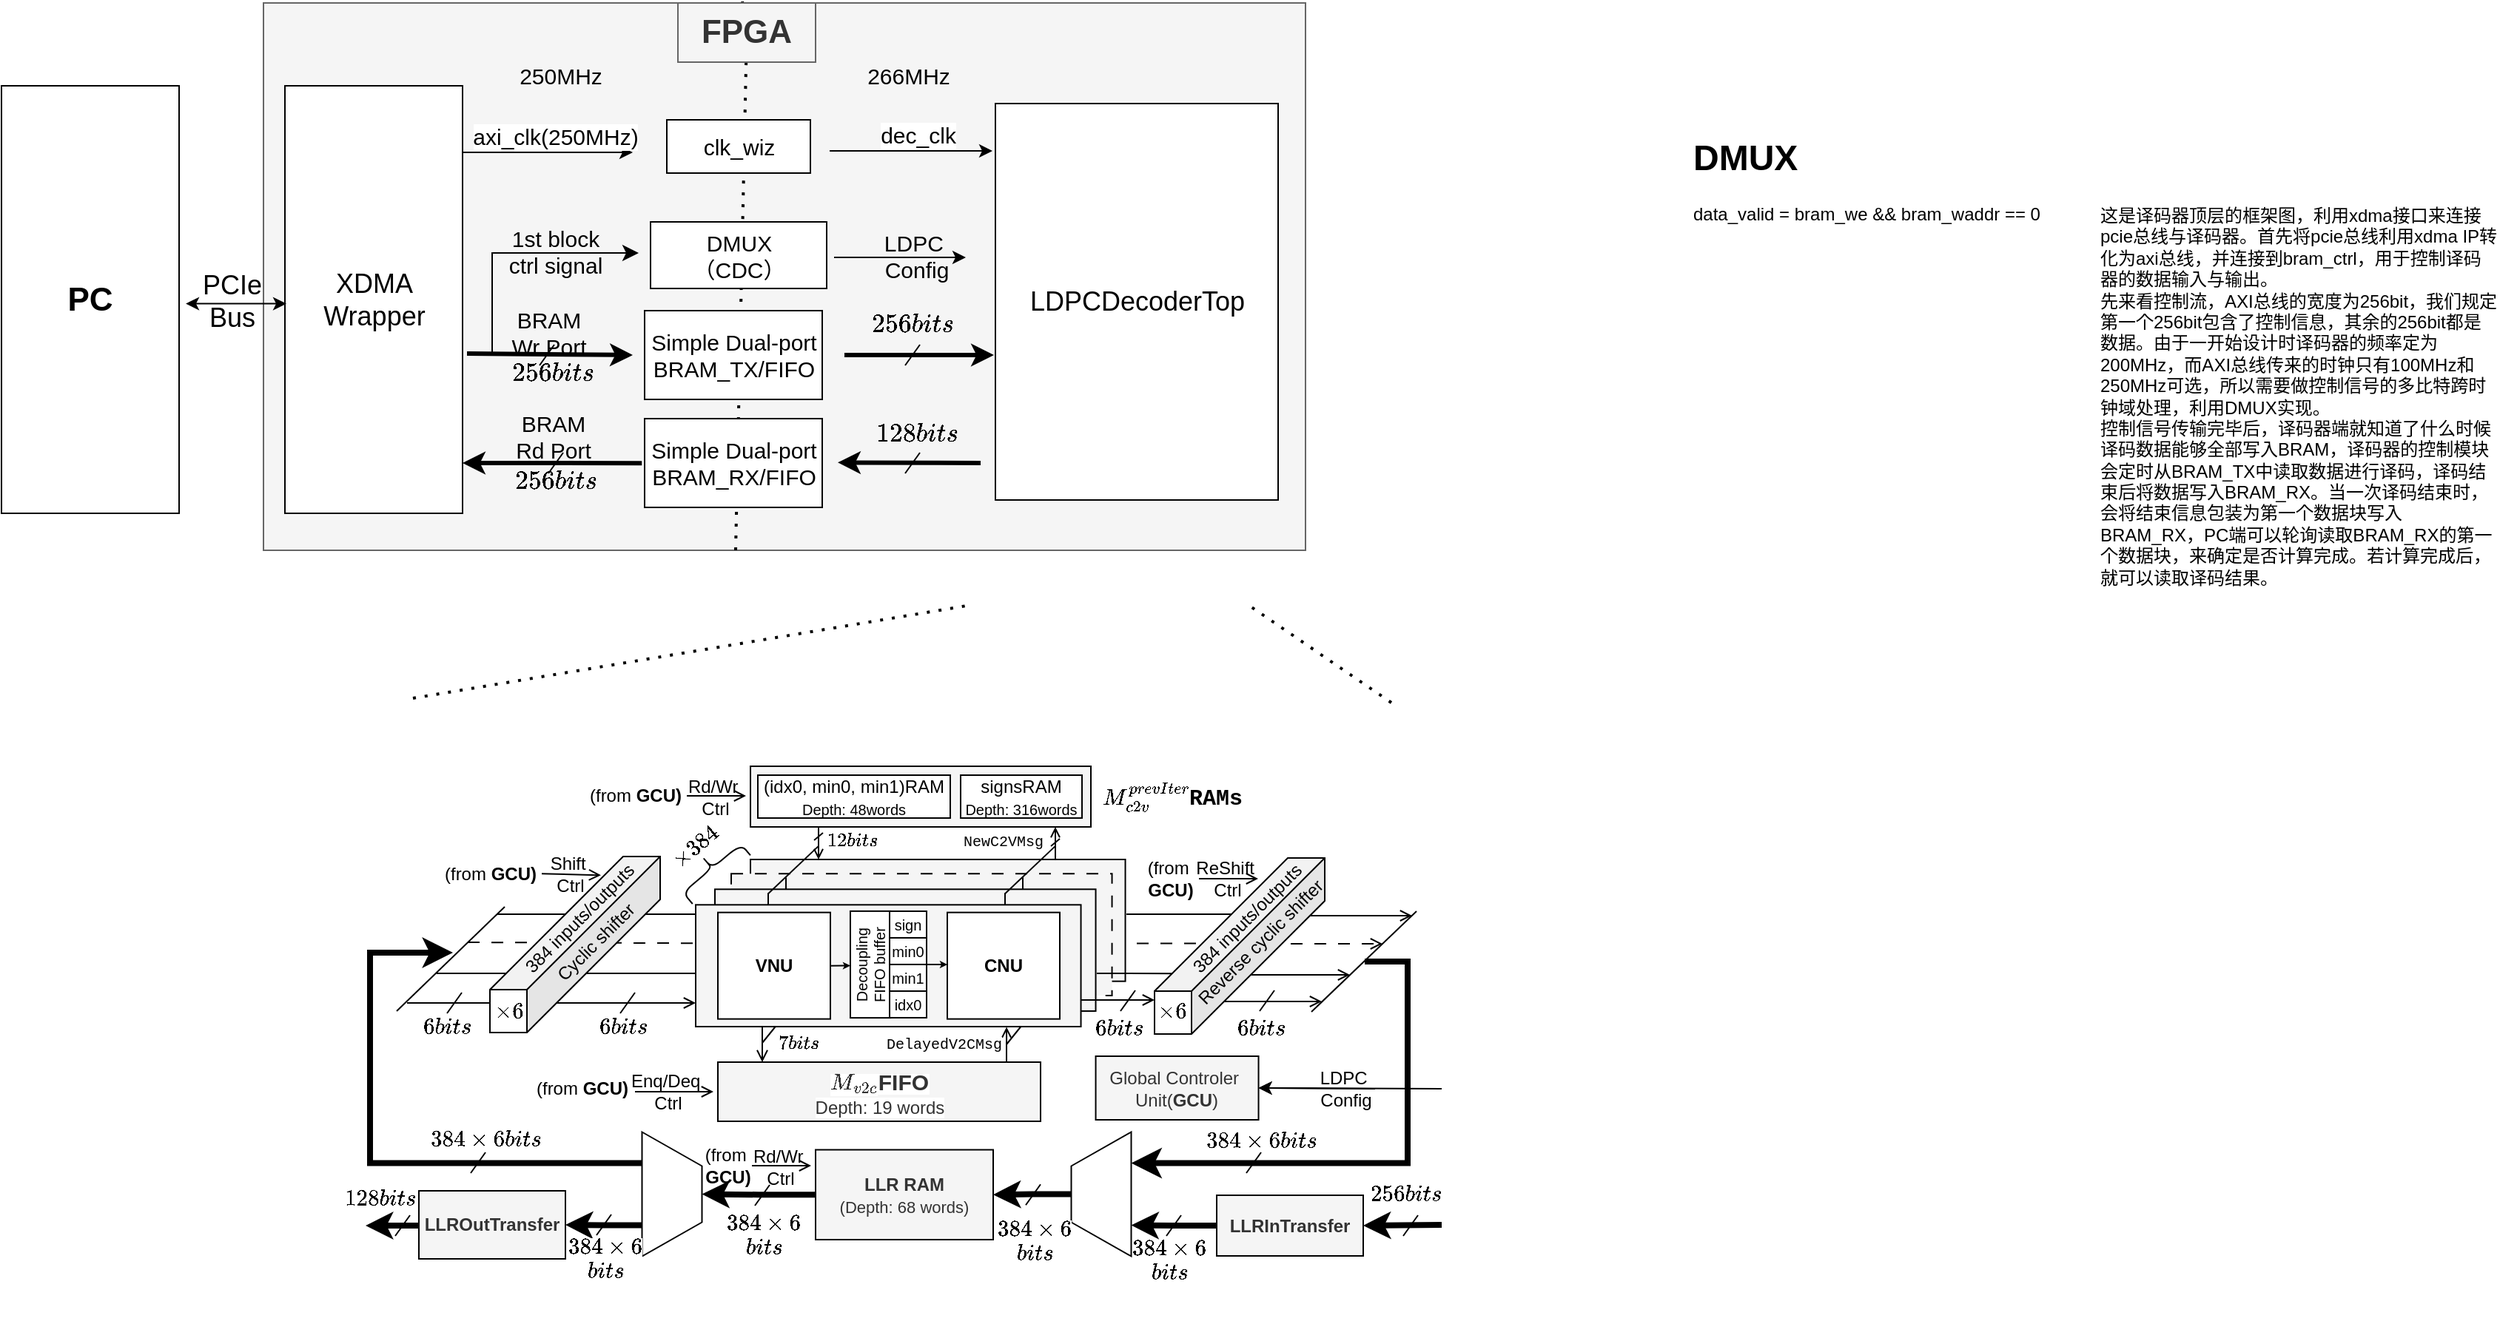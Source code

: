 <mxfile version="26.2.8">
  <diagram name="第 1 页" id="CqrKkKC8brbc6VteP-Dn">
    <mxGraphModel dx="1183" dy="1001" grid="0" gridSize="10" guides="1" tooltips="1" connect="1" arrows="1" fold="1" page="0" pageScale="1" pageWidth="827" pageHeight="1169" math="1" shadow="0">
      <root>
        <mxCell id="0" />
        <mxCell id="1" parent="0" />
        <mxCell id="8zQ9RlupG1ut3UEaNSkb-408" value="" style="rounded=0;whiteSpace=wrap;html=1;fillColor=#f5f5f5;fontColor=#333333;strokeColor=#666666;" vertex="1" parent="1">
          <mxGeometry x="253" y="-226" width="704" height="370" as="geometry" />
        </mxCell>
        <mxCell id="8zQ9RlupG1ut3UEaNSkb-124" value="" style="endArrow=classic;html=1;rounded=0;strokeWidth=3;fontSize=15;" edge="1" parent="1">
          <mxGeometry width="50" height="50" relative="1" as="geometry">
            <mxPoint x="390.5" y="11" as="sourcePoint" />
            <mxPoint x="502.5" y="12" as="targetPoint" />
          </mxGeometry>
        </mxCell>
        <mxCell id="8zQ9RlupG1ut3UEaNSkb-125" value="" style="endArrow=none;html=1;rounded=0;fontSize=15;" edge="1" parent="1">
          <mxGeometry width="50" height="50" relative="1" as="geometry">
            <mxPoint x="439.5" y="19" as="sourcePoint" />
            <mxPoint x="449.5" y="5" as="targetPoint" />
          </mxGeometry>
        </mxCell>
        <mxCell id="8zQ9RlupG1ut3UEaNSkb-127" value="BRAM Wr&amp;nbsp;&lt;span style=&quot;background-color: transparent; color: light-dark(rgb(0, 0, 0), rgb(255, 255, 255));&quot;&gt;Port&lt;/span&gt;" style="text;html=1;align=center;verticalAlign=middle;whiteSpace=wrap;rounded=0;fontSize=15;" vertex="1" parent="1">
          <mxGeometry x="415.5" y="-18" width="60" height="30" as="geometry" />
        </mxCell>
        <mxCell id="8zQ9RlupG1ut3UEaNSkb-128" value="" style="endArrow=classic;html=1;rounded=0;fontSize=15;" edge="1" parent="1">
          <mxGeometry width="50" height="50" relative="1" as="geometry">
            <mxPoint x="387.5" y="-125" as="sourcePoint" />
            <mxPoint x="502.5" y="-125" as="targetPoint" />
          </mxGeometry>
        </mxCell>
        <mxCell id="8zQ9RlupG1ut3UEaNSkb-129" value="axi_clk(250MHz&lt;span style=&quot;background-color: light-dark(#ffffff, var(--ge-dark-color, #121212)); color: light-dark(rgb(0, 0, 0), rgb(255, 255, 255));&quot;&gt;)&lt;/span&gt;" style="edgeLabel;html=1;align=center;verticalAlign=middle;resizable=0;points=[];fontSize=15;" vertex="1" connectable="0" parent="8zQ9RlupG1ut3UEaNSkb-128">
          <mxGeometry x="0.094" relative="1" as="geometry">
            <mxPoint x="-1" y="-11" as="offset" />
          </mxGeometry>
        </mxCell>
        <mxCell id="8zQ9RlupG1ut3UEaNSkb-131" value="" style="endArrow=classic;html=1;rounded=0;fontSize=15;" edge="1" parent="1">
          <mxGeometry width="50" height="50" relative="1" as="geometry">
            <mxPoint x="635.5" y="-126" as="sourcePoint" />
            <mxPoint x="745.5" y="-126" as="targetPoint" />
          </mxGeometry>
        </mxCell>
        <mxCell id="8zQ9RlupG1ut3UEaNSkb-132" value="dec_clk" style="edgeLabel;html=1;align=center;verticalAlign=middle;resizable=0;points=[];fontSize=15;" vertex="1" connectable="0" parent="8zQ9RlupG1ut3UEaNSkb-131">
          <mxGeometry x="0.094" relative="1" as="geometry">
            <mxPoint x="-1" y="-11" as="offset" />
          </mxGeometry>
        </mxCell>
        <mxCell id="8zQ9RlupG1ut3UEaNSkb-133" value="LDPCDecoderTop" style="rounded=0;whiteSpace=wrap;html=1;fontSize=18;" vertex="1" parent="1">
          <mxGeometry x="747.5" y="-158" width="191" height="268" as="geometry" />
        </mxCell>
        <mxCell id="8zQ9RlupG1ut3UEaNSkb-134" value="" style="endArrow=classic;html=1;rounded=0;strokeWidth=3;fontSize=15;" edge="1" parent="1">
          <mxGeometry width="50" height="50" relative="1" as="geometry">
            <mxPoint x="645.5" y="12" as="sourcePoint" />
            <mxPoint x="746.5" y="12" as="targetPoint" />
          </mxGeometry>
        </mxCell>
        <mxCell id="8zQ9RlupG1ut3UEaNSkb-135" value="" style="endArrow=none;html=1;rounded=0;fontSize=15;" edge="1" parent="1">
          <mxGeometry width="50" height="50" relative="1" as="geometry">
            <mxPoint x="686.5" y="19" as="sourcePoint" />
            <mxPoint x="696.5" y="5" as="targetPoint" />
          </mxGeometry>
        </mxCell>
        <mxCell id="8zQ9RlupG1ut3UEaNSkb-136" value="&lt;span style=&quot;font-family: SFMono-Regular, Menlo, Monaco, Consolas, &amp;quot;Liberation Mono&amp;quot;, &amp;quot;Courier New&amp;quot;, monospace; text-align: left; background-color: rgb(255, 255, 255);&quot;&gt;$$256bits$$&lt;/span&gt;" style="text;html=1;align=center;verticalAlign=middle;whiteSpace=wrap;rounded=0;fontColor=default;fontSize=15;" vertex="1" parent="1">
          <mxGeometry x="661.5" y="-22" width="60" height="30" as="geometry" />
        </mxCell>
        <mxCell id="8zQ9RlupG1ut3UEaNSkb-137" value="" style="edgeStyle=segmentEdgeStyle;endArrow=classic;html=1;curved=0;rounded=0;endSize=8;startSize=8;strokeWidth=1;fontSize=15;" edge="1" parent="1">
          <mxGeometry width="50" height="50" relative="1" as="geometry">
            <mxPoint x="407.5" y="12" as="sourcePoint" />
            <mxPoint x="506.5" y="-57" as="targetPoint" />
            <Array as="points">
              <mxPoint x="407.5" y="11" />
              <mxPoint x="407.5" y="-43" />
            </Array>
          </mxGeometry>
        </mxCell>
        <mxCell id="8zQ9RlupG1ut3UEaNSkb-139" value="" style="endArrow=classic;html=1;rounded=0;strokeWidth=1;fontSize=15;" edge="1" parent="1">
          <mxGeometry width="50" height="50" relative="1" as="geometry">
            <mxPoint x="638.5" y="-54" as="sourcePoint" />
            <mxPoint x="727.5" y="-54" as="targetPoint" />
          </mxGeometry>
        </mxCell>
        <mxCell id="8zQ9RlupG1ut3UEaNSkb-140" value="LDPC&amp;nbsp;&lt;div&gt;Config&lt;/div&gt;" style="text;html=1;align=center;verticalAlign=middle;resizable=0;points=[];autosize=1;strokeColor=none;fillColor=none;rotation=0;fontSize=15;" vertex="1" parent="1">
          <mxGeometry x="662.5" y="-79" width="62" height="48" as="geometry" />
        </mxCell>
        <mxCell id="8zQ9RlupG1ut3UEaNSkb-142" value="" style="endArrow=classic;html=1;rounded=0;strokeWidth=3;fontSize=15;" edge="1" parent="1">
          <mxGeometry width="50" height="50" relative="1" as="geometry">
            <mxPoint x="737.5" y="85" as="sourcePoint" />
            <mxPoint x="641" y="84.66" as="targetPoint" />
          </mxGeometry>
        </mxCell>
        <mxCell id="8zQ9RlupG1ut3UEaNSkb-143" value="" style="endArrow=none;html=1;rounded=0;fontSize=15;" edge="1" parent="1">
          <mxGeometry width="50" height="50" relative="1" as="geometry">
            <mxPoint x="686.5" y="92" as="sourcePoint" />
            <mxPoint x="696.5" y="78" as="targetPoint" />
          </mxGeometry>
        </mxCell>
        <mxCell id="8zQ9RlupG1ut3UEaNSkb-144" value="&lt;span style=&quot;font-family: SFMono-Regular, Menlo, Monaco, Consolas, &amp;quot;Liberation Mono&amp;quot;, &amp;quot;Courier New&amp;quot;, monospace; text-align: left; background-color: rgb(255, 255, 255);&quot;&gt;$$128bits$$&lt;/span&gt;" style="text;html=1;align=center;verticalAlign=middle;whiteSpace=wrap;rounded=0;fontColor=default;fontSize=15;" vertex="1" parent="1">
          <mxGeometry x="664.5" y="52" width="60" height="30" as="geometry" />
        </mxCell>
        <mxCell id="8zQ9RlupG1ut3UEaNSkb-145" value="" style="endArrow=classic;html=1;rounded=0;strokeWidth=3;fontSize=15;" edge="1" parent="1">
          <mxGeometry width="50" height="50" relative="1" as="geometry">
            <mxPoint x="508.62" y="85.1" as="sourcePoint" />
            <mxPoint x="387.5" y="85" as="targetPoint" />
          </mxGeometry>
        </mxCell>
        <mxCell id="8zQ9RlupG1ut3UEaNSkb-146" value="BRAM Rd&amp;nbsp;&lt;span style=&quot;background-color: transparent; color: light-dark(rgb(0, 0, 0), rgb(255, 255, 255));&quot;&gt;Port&lt;/span&gt;" style="text;html=1;align=center;verticalAlign=middle;whiteSpace=wrap;rounded=0;fontSize=15;" vertex="1" parent="1">
          <mxGeometry x="419" y="52" width="60" height="30" as="geometry" />
        </mxCell>
        <mxCell id="8zQ9RlupG1ut3UEaNSkb-147" value="" style="endArrow=none;html=1;rounded=0;fontSize=15;" edge="1" parent="1">
          <mxGeometry width="50" height="50" relative="1" as="geometry">
            <mxPoint x="445.5" y="92" as="sourcePoint" />
            <mxPoint x="455.5" y="78" as="targetPoint" />
          </mxGeometry>
        </mxCell>
        <mxCell id="8zQ9RlupG1ut3UEaNSkb-148" value="&lt;span style=&quot;font-family: SFMono-Regular, Menlo, Monaco, Consolas, &amp;quot;Liberation Mono&amp;quot;, &amp;quot;Courier New&amp;quot;, monospace; text-align: left; background-color: rgb(255, 255, 255);&quot;&gt;$$256bits$$&lt;/span&gt;" style="text;html=1;align=center;verticalAlign=middle;whiteSpace=wrap;rounded=0;fontColor=default;fontSize=15;" vertex="1" parent="1">
          <mxGeometry x="419" y="11" width="60" height="30" as="geometry" />
        </mxCell>
        <mxCell id="8zQ9RlupG1ut3UEaNSkb-149" value="&lt;span style=&quot;font-family: SFMono-Regular, Menlo, Monaco, Consolas, &amp;quot;Liberation Mono&amp;quot;, &amp;quot;Courier New&amp;quot;, monospace; text-align: left; background-color: rgb(255, 255, 255);&quot;&gt;$$256bits$$&lt;/span&gt;" style="text;html=1;align=center;verticalAlign=middle;whiteSpace=wrap;rounded=0;fontColor=default;fontSize=15;" vertex="1" parent="1">
          <mxGeometry x="420.5" y="84" width="60" height="30" as="geometry" />
        </mxCell>
        <mxCell id="8zQ9RlupG1ut3UEaNSkb-150" value="&lt;h1 style=&quot;margin-top: 0px;&quot;&gt;DMUX&lt;/h1&gt;&lt;p&gt;data_valid = bram_we &amp;amp;&amp;amp; bram_waddr == 0&lt;/p&gt;" style="text;html=1;whiteSpace=wrap;overflow=hidden;rounded=0;" vertex="1" parent="1">
          <mxGeometry x="1217" y="-142" width="266" height="120" as="geometry" />
        </mxCell>
        <mxCell id="8zQ9RlupG1ut3UEaNSkb-151" value="1st block&lt;div&gt;ctrl signal&lt;/div&gt;" style="text;html=1;align=center;verticalAlign=middle;whiteSpace=wrap;rounded=0;fontSize=15;" vertex="1" parent="1">
          <mxGeometry x="411" y="-73" width="79" height="30" as="geometry" />
        </mxCell>
        <mxCell id="8zQ9RlupG1ut3UEaNSkb-152" value="" style="endArrow=none;dashed=1;html=1;dashPattern=1 3;strokeWidth=2;rounded=0;fontSize=15;" edge="1" parent="1" source="8zQ9RlupG1ut3UEaNSkb-410">
          <mxGeometry width="50" height="50" relative="1" as="geometry">
            <mxPoint x="572" y="144" as="sourcePoint" />
            <mxPoint x="576.5" y="-227" as="targetPoint" />
          </mxGeometry>
        </mxCell>
        <mxCell id="8zQ9RlupG1ut3UEaNSkb-153" value="266MHz" style="text;html=1;align=center;verticalAlign=middle;whiteSpace=wrap;rounded=0;fontSize=15;" vertex="1" parent="1">
          <mxGeometry x="646.75" y="-192" width="83.5" height="30" as="geometry" />
        </mxCell>
        <mxCell id="8zQ9RlupG1ut3UEaNSkb-154" value="250MHz" style="text;html=1;align=center;verticalAlign=middle;whiteSpace=wrap;rounded=0;fontSize=15;" vertex="1" parent="1">
          <mxGeometry x="424" y="-192" width="60" height="30" as="geometry" />
        </mxCell>
        <mxCell id="8zQ9RlupG1ut3UEaNSkb-155" value="这是译码器顶层的框架图，利用xdma接口来连接pcie总线与译码器。首先将pcie总线利用xdma IP转化为axi总线，并连接到bram_ctrl，用于控制译码器的数据输入与输出。&lt;div&gt;先来看控制流，AXI总线的宽度为256bit，我们规定第一个256bit包含了控制信息，其余的256bit都是数据。由于一开始设计时译码器的频率定为200MHz，而AXI总线传来的时钟只有100MHz和250MHz可选，所以需要做控制信号的多比特跨时钟域处理，利用DMUX实现。&lt;/div&gt;&lt;div&gt;控制信号传输完毕后，译码器端就知道了什么时候译码数据能够全部写入BRAM，译码器的控制模块会定时从BRAM_TX中读取数据进行译码，译码结束后将数据写入BRAM_RX。当一次译码结束时，会将结束信息包装为第一个数据块写入BRAM_RX，PC端可以轮询读取BRAM_RX的第一个数据块，来确定是否计算完成。若计算完成后，就可以读取译码结果。&lt;/div&gt;" style="text;html=1;align=left;verticalAlign=middle;whiteSpace=wrap;rounded=0;" vertex="1" parent="1">
          <mxGeometry x="1492" y="-101" width="271" height="282" as="geometry" />
        </mxCell>
        <mxCell id="8zQ9RlupG1ut3UEaNSkb-156" value="XDMA&lt;div&gt;Wrapper&lt;/div&gt;" style="rounded=0;whiteSpace=wrap;html=1;fontSize=18;" vertex="1" parent="1">
          <mxGeometry x="267.5" y="-170" width="120" height="289" as="geometry" />
        </mxCell>
        <mxCell id="8zQ9RlupG1ut3UEaNSkb-157" value="PCIe&lt;div&gt;Bus&lt;/div&gt;" style="text;html=1;align=center;verticalAlign=middle;whiteSpace=wrap;rounded=0;fontSize=18;" vertex="1" parent="1">
          <mxGeometry x="202" y="-39" width="60" height="30" as="geometry" />
        </mxCell>
        <mxCell id="8zQ9RlupG1ut3UEaNSkb-158" value="" style="endArrow=classic;startArrow=classic;html=1;rounded=0;" edge="1" parent="1">
          <mxGeometry width="50" height="50" relative="1" as="geometry">
            <mxPoint x="200.5" y="-22.69" as="sourcePoint" />
            <mxPoint x="268.5" y="-22.69" as="targetPoint" />
          </mxGeometry>
        </mxCell>
        <mxCell id="8zQ9RlupG1ut3UEaNSkb-159" value="" style="endArrow=none;dashed=1;html=1;dashPattern=1 3;strokeWidth=2;rounded=0;" edge="1" parent="1">
          <mxGeometry width="50" height="50" relative="1" as="geometry">
            <mxPoint x="354" y="244" as="sourcePoint" />
            <mxPoint x="731" y="181" as="targetPoint" />
          </mxGeometry>
        </mxCell>
        <mxCell id="8zQ9RlupG1ut3UEaNSkb-160" value="" style="endArrow=none;dashed=1;html=1;dashPattern=1 3;strokeWidth=2;rounded=0;" edge="1" parent="1">
          <mxGeometry width="50" height="50" relative="1" as="geometry">
            <mxPoint x="1015" y="247" as="sourcePoint" />
            <mxPoint x="917" y="180" as="targetPoint" />
          </mxGeometry>
        </mxCell>
        <mxCell id="8zQ9RlupG1ut3UEaNSkb-284" value="" style="endArrow=none;html=1;rounded=0;endFill=0;dashed=1;dashPattern=8 8;entryX=0.716;entryY=0.471;entryDx=0;entryDy=0;entryPerimeter=0;startFill=0;" edge="1" parent="1">
          <mxGeometry width="50" height="50" relative="1" as="geometry">
            <mxPoint x="827" y="409.77" as="sourcePoint" />
            <mxPoint x="904.66" y="409.819" as="targetPoint" />
          </mxGeometry>
        </mxCell>
        <mxCell id="8zQ9RlupG1ut3UEaNSkb-285" value="" style="endArrow=none;html=1;rounded=0;" edge="1" parent="1">
          <mxGeometry width="50" height="50" relative="1" as="geometry">
            <mxPoint x="370" y="430" as="sourcePoint" />
            <mxPoint x="680" y="430" as="targetPoint" />
          </mxGeometry>
        </mxCell>
        <mxCell id="8zQ9RlupG1ut3UEaNSkb-286" value="" style="endArrow=open;html=1;rounded=0;endFill=0;" edge="1" parent="1">
          <mxGeometry width="50" height="50" relative="1" as="geometry">
            <mxPoint x="948" y="391" as="sourcePoint" />
            <mxPoint x="1029" y="391" as="targetPoint" />
          </mxGeometry>
        </mxCell>
        <mxCell id="8zQ9RlupG1ut3UEaNSkb-287" value="" style="endArrow=open;html=1;rounded=0;endFill=0;" edge="1" parent="1">
          <mxGeometry width="50" height="50" relative="1" as="geometry">
            <mxPoint x="902" y="449" as="sourcePoint" />
            <mxPoint x="968" y="449" as="targetPoint" />
          </mxGeometry>
        </mxCell>
        <mxCell id="8zQ9RlupG1ut3UEaNSkb-288" value="" style="endArrow=open;html=1;rounded=0;endFill=0;entryX=0.899;entryY=0.656;entryDx=0;entryDy=0;entryPerimeter=0;" edge="1" parent="1">
          <mxGeometry width="50" height="50" relative="1" as="geometry">
            <mxPoint x="917" y="431" as="sourcePoint" />
            <mxPoint x="987" y="431" as="targetPoint" />
          </mxGeometry>
        </mxCell>
        <mxCell id="8zQ9RlupG1ut3UEaNSkb-289" value="" style="endArrow=open;html=1;rounded=0;endFill=0;dashed=1;dashPattern=8 8;entryX=0.716;entryY=0.471;entryDx=0;entryDy=0;entryPerimeter=0;" edge="1" parent="1">
          <mxGeometry width="50" height="50" relative="1" as="geometry">
            <mxPoint x="931" y="410" as="sourcePoint" />
            <mxPoint x="1009" y="410" as="targetPoint" />
          </mxGeometry>
        </mxCell>
        <mxCell id="8zQ9RlupG1ut3UEaNSkb-290" value="" style="endArrow=none;html=1;rounded=0;" edge="1" parent="1">
          <mxGeometry width="50" height="50" relative="1" as="geometry">
            <mxPoint x="590" y="477" as="sourcePoint" />
            <mxPoint x="615" y="446" as="targetPoint" />
          </mxGeometry>
        </mxCell>
        <mxCell id="8zQ9RlupG1ut3UEaNSkb-291" value="" style="endArrow=none;html=1;rounded=0;" edge="1" parent="1">
          <mxGeometry width="50" height="50" relative="1" as="geometry">
            <mxPoint x="755" y="478" as="sourcePoint" />
            <mxPoint x="780" y="447" as="targetPoint" />
          </mxGeometry>
        </mxCell>
        <mxCell id="8zQ9RlupG1ut3UEaNSkb-292" value="" style="endArrow=none;html=1;rounded=0;" edge="1" parent="1">
          <mxGeometry width="50" height="50" relative="1" as="geometry">
            <mxPoint x="411" y="390" as="sourcePoint" />
            <mxPoint x="697" y="390" as="targetPoint" />
          </mxGeometry>
        </mxCell>
        <mxCell id="8zQ9RlupG1ut3UEaNSkb-293" value="&lt;span style=&quot;font-family: SFMono-Regular, Menlo, Monaco, Consolas, &amp;quot;Liberation Mono&amp;quot;, &amp;quot;Courier New&amp;quot;, monospace; font-size: 13px; text-align: left; background-color: rgb(255, 255, 255);&quot;&gt;\(6bits\)&lt;/span&gt;" style="text;html=1;align=center;verticalAlign=middle;whiteSpace=wrap;rounded=0;fontColor=default;" vertex="1" parent="1">
          <mxGeometry x="347" y="452" width="60" height="30" as="geometry" />
        </mxCell>
        <mxCell id="8zQ9RlupG1ut3UEaNSkb-294" value="&lt;span style=&quot;font-family: SFMono-Regular, Menlo, Monaco, Consolas, &amp;quot;Liberation Mono&amp;quot;, &amp;quot;Courier New&amp;quot;, monospace; font-size: 13px; text-align: left; background-color: rgb(255, 255, 255);&quot;&gt;\(6bits\)&lt;/span&gt;" style="text;html=1;align=center;verticalAlign=middle;whiteSpace=wrap;rounded=0;fontColor=default;" vertex="1" parent="1">
          <mxGeometry x="896.56" y="453" width="60" height="30" as="geometry" />
        </mxCell>
        <mxCell id="8zQ9RlupG1ut3UEaNSkb-295" value="" style="endArrow=none;html=1;rounded=0;dashed=1;dashPattern=8 8;entryX=0.99;entryY=0.694;entryDx=0;entryDy=0;entryPerimeter=0;" edge="1" parent="1">
          <mxGeometry width="50" height="50" relative="1" as="geometry">
            <mxPoint x="391" y="409" as="sourcePoint" />
            <mxPoint x="676.267" y="410.145" as="targetPoint" />
          </mxGeometry>
        </mxCell>
        <mxCell id="8zQ9RlupG1ut3UEaNSkb-296" value="" style="endArrow=none;html=1;rounded=0;" edge="1" parent="1">
          <mxGeometry width="50" height="50" relative="1" as="geometry">
            <mxPoint x="380" y="430" as="sourcePoint" />
            <mxPoint x="680" y="430" as="targetPoint" />
          </mxGeometry>
        </mxCell>
        <mxCell id="8zQ9RlupG1ut3UEaNSkb-297" value="" style="endArrow=open;html=1;rounded=0;endFill=0;" edge="1" parent="1">
          <mxGeometry width="50" height="50" relative="1" as="geometry">
            <mxPoint x="350" y="450" as="sourcePoint" />
            <mxPoint x="545" y="450" as="targetPoint" />
          </mxGeometry>
        </mxCell>
        <mxCell id="8zQ9RlupG1ut3UEaNSkb-298" style="edgeStyle=orthogonalEdgeStyle;rounded=0;orthogonalLoop=1;jettySize=auto;html=1;exitX=0;exitY=0.5;exitDx=0;exitDy=0;entryX=0.25;entryY=1;entryDx=0;entryDy=0;strokeWidth=4;" edge="1" parent="1" source="8zQ9RlupG1ut3UEaNSkb-300" target="8zQ9RlupG1ut3UEaNSkb-334">
          <mxGeometry relative="1" as="geometry" />
        </mxCell>
        <mxCell id="8zQ9RlupG1ut3UEaNSkb-299" style="edgeStyle=orthogonalEdgeStyle;rounded=0;orthogonalLoop=1;jettySize=auto;html=1;exitX=1;exitY=0.5;exitDx=0;exitDy=0;endArrow=none;startFill=1;startArrow=classic;strokeWidth=4;" edge="1" parent="1" source="8zQ9RlupG1ut3UEaNSkb-300">
          <mxGeometry relative="1" as="geometry">
            <mxPoint x="1049" y="600" as="targetPoint" />
          </mxGeometry>
        </mxCell>
        <mxCell id="8zQ9RlupG1ut3UEaNSkb-300" value="LLRInTransfer" style="rounded=0;whiteSpace=wrap;html=1;fillColor=#f5f5f5;fontColor=#333333;strokeColor=#000000;fontStyle=1" vertex="1" parent="1">
          <mxGeometry x="897" y="580" width="99" height="41" as="geometry" />
        </mxCell>
        <mxCell id="8zQ9RlupG1ut3UEaNSkb-301" value="&lt;span style=&quot;font-family: SFMono-Regular, Menlo, Monaco, Consolas, &amp;quot;Liberation Mono&amp;quot;, &amp;quot;Courier New&amp;quot;, monospace; font-size: 13px; text-align: left; background-color: rgb(255, 255, 255);&quot;&gt;$$384 \times 6bits$$&lt;/span&gt;" style="text;html=1;align=center;verticalAlign=middle;whiteSpace=wrap;rounded=0;fontColor=default;" vertex="1" parent="1">
          <mxGeometry x="373" y="528" width="60" height="30" as="geometry" />
        </mxCell>
        <mxCell id="8zQ9RlupG1ut3UEaNSkb-302" value="" style="shape=cube;whiteSpace=wrap;html=1;boundedLbl=1;backgroundOutline=1;darkOpacity=0.05;darkOpacity2=0.1;size=90;flipH=1;" vertex="1" parent="1">
          <mxGeometry x="406" y="351" width="115" height="119" as="geometry" />
        </mxCell>
        <mxCell id="8zQ9RlupG1ut3UEaNSkb-303" value="" style="endArrow=none;html=1;rounded=0;" edge="1" parent="1">
          <mxGeometry width="50" height="50" relative="1" as="geometry">
            <mxPoint x="377" y="457" as="sourcePoint" />
            <mxPoint x="387" y="443" as="targetPoint" />
          </mxGeometry>
        </mxCell>
        <mxCell id="8zQ9RlupG1ut3UEaNSkb-304" value="" style="endArrow=none;html=1;rounded=0;" edge="1" parent="1">
          <mxGeometry width="50" height="50" relative="1" as="geometry">
            <mxPoint x="494" y="457" as="sourcePoint" />
            <mxPoint x="504" y="443" as="targetPoint" />
          </mxGeometry>
        </mxCell>
        <mxCell id="8zQ9RlupG1ut3UEaNSkb-305" value="384 inputs/outputs" style="text;html=1;align=center;verticalAlign=middle;whiteSpace=wrap;rounded=0;rotation=-45;fontSize=12;" vertex="1" parent="1">
          <mxGeometry x="392" y="375" width="149.12" height="35" as="geometry" />
        </mxCell>
        <mxCell id="8zQ9RlupG1ut3UEaNSkb-306" value="Cyclic shifter" style="text;html=1;align=center;verticalAlign=middle;whiteSpace=wrap;rounded=0;rotation=-45;fontSize=12;" vertex="1" parent="1">
          <mxGeometry x="403" y="391" width="149.12" height="35" as="geometry" />
        </mxCell>
        <mxCell id="8zQ9RlupG1ut3UEaNSkb-307" value="&lt;span style=&quot;font-family: SFMono-Regular, Menlo, Monaco, Consolas, &amp;quot;Liberation Mono&amp;quot;, &amp;quot;Courier New&amp;quot;, monospace; font-size: 13px; text-align: left; background-color: rgb(255, 255, 255);&quot;&gt;\(\times6\)&lt;/span&gt;" style="text;html=1;align=center;verticalAlign=middle;whiteSpace=wrap;rounded=0;fontColor=default;" vertex="1" parent="1">
          <mxGeometry x="389" y="441.99" width="60" height="30" as="geometry" />
        </mxCell>
        <mxCell id="8zQ9RlupG1ut3UEaNSkb-308" value="" style="rounded=0;whiteSpace=wrap;html=1;fillColor=#f5f5f5;fontColor=#333333;strokeColor=#000000;" vertex="1" parent="1">
          <mxGeometry x="560" y="490" width="218" height="40" as="geometry" />
        </mxCell>
        <mxCell id="8zQ9RlupG1ut3UEaNSkb-309" value="&lt;span style=&quot;font-family: SFMono-Regular, Menlo, Monaco, Consolas, &amp;quot;Liberation Mono&amp;quot;, &amp;quot;Courier New&amp;quot;, monospace; font-size: 13px; text-align: left; background-color: rgb(255, 255, 255);&quot;&gt;\(M_{v2c}\)&lt;/span&gt;&lt;span style=&quot;text-align: left; background-color: rgb(255, 255, 255);&quot;&gt;&lt;b style=&quot;&quot;&gt;&lt;font face=&quot;Helvetica&quot; style=&quot;font-size: 15px;&quot;&gt;FIFO&lt;/font&gt;&lt;/b&gt;&lt;/span&gt;&lt;div&gt;&lt;font style=&quot;&quot;&gt;&lt;span style=&quot;text-align: left; background-color: rgb(255, 255, 255);&quot;&gt;&lt;font face=&quot;Helvetica&quot;&gt;Depth: 19 words&lt;/font&gt;&lt;/span&gt;&lt;/font&gt;&lt;/div&gt;" style="text;html=1;align=center;verticalAlign=middle;whiteSpace=wrap;rounded=0;fontColor=#333333;fillColor=none;strokeColor=none;" vertex="1" parent="1">
          <mxGeometry x="561" y="496" width="217" height="30" as="geometry" />
        </mxCell>
        <mxCell id="8zQ9RlupG1ut3UEaNSkb-310" value="" style="rounded=0;whiteSpace=wrap;html=1;fillColor=#f5f5f5;fontColor=#333333;strokeColor=#000000;" vertex="1" parent="1">
          <mxGeometry x="582" y="290" width="230" height="41" as="geometry" />
        </mxCell>
        <mxCell id="8zQ9RlupG1ut3UEaNSkb-311" value="" style="endArrow=open;html=1;rounded=0;endFill=0;startSize=6;endSize=5;" edge="1" parent="1">
          <mxGeometry width="50" height="50" relative="1" as="geometry">
            <mxPoint x="788" y="353" as="sourcePoint" />
            <mxPoint x="788" y="331" as="targetPoint" />
          </mxGeometry>
        </mxCell>
        <mxCell id="8zQ9RlupG1ut3UEaNSkb-312" value="" style="endArrow=none;html=1;rounded=0;startArrow=open;startFill=0;targetPerimeterSpacing=0;endSize=6;startSize=5;" edge="1" parent="1">
          <mxGeometry width="50" height="50" relative="1" as="geometry">
            <mxPoint x="628" y="353" as="sourcePoint" />
            <mxPoint x="628" y="331" as="targetPoint" />
          </mxGeometry>
        </mxCell>
        <mxCell id="8zQ9RlupG1ut3UEaNSkb-313" value="" style="endArrow=none;html=1;rounded=0;strokeWidth=1;" edge="1" parent="1">
          <mxGeometry width="50" height="50" relative="1" as="geometry">
            <mxPoint x="625" y="340" as="sourcePoint" />
            <mxPoint x="631" y="335" as="targetPoint" />
          </mxGeometry>
        </mxCell>
        <mxCell id="8zQ9RlupG1ut3UEaNSkb-314" value="" style="endArrow=none;html=1;rounded=0;strokeWidth=1;" edge="1" parent="1">
          <mxGeometry width="50" height="50" relative="1" as="geometry">
            <mxPoint x="785" y="344" as="sourcePoint" />
            <mxPoint x="791" y="339" as="targetPoint" />
          </mxGeometry>
        </mxCell>
        <mxCell id="8zQ9RlupG1ut3UEaNSkb-315" value="" style="endArrow=none;html=1;rounded=0;startArrow=open;startFill=0;endSize=2;startSize=6;entryX=0.5;entryY=1;entryDx=0;entryDy=0;endFill=0;" edge="1" parent="1">
          <mxGeometry width="50" height="50" relative="1" as="geometry">
            <mxPoint x="590" y="490" as="sourcePoint" />
            <mxPoint x="590" y="466" as="targetPoint" />
          </mxGeometry>
        </mxCell>
        <mxCell id="8zQ9RlupG1ut3UEaNSkb-316" value="" style="endArrow=none;html=1;rounded=0;endFill=0;startFill=0;exitX=1.003;exitY=0.449;exitDx=0;exitDy=0;exitPerimeter=0;" edge="1" parent="1" source="8zQ9RlupG1ut3UEaNSkb-318">
          <mxGeometry width="50" height="50" relative="1" as="geometry">
            <mxPoint x="842" y="390" as="sourcePoint" />
            <mxPoint x="923" y="390" as="targetPoint" />
          </mxGeometry>
        </mxCell>
        <mxCell id="8zQ9RlupG1ut3UEaNSkb-317" value="" style="endArrow=open;html=1;rounded=0;startArrow=none;startFill=0;endSize=5;startSize=3;endFill=0;entryX=0.807;entryY=1.003;entryDx=0;entryDy=0;entryPerimeter=0;" edge="1" parent="1" target="8zQ9RlupG1ut3UEaNSkb-321">
          <mxGeometry width="50" height="50" relative="1" as="geometry">
            <mxPoint x="755" y="490" as="sourcePoint" />
            <mxPoint x="755" y="468" as="targetPoint" />
          </mxGeometry>
        </mxCell>
        <mxCell id="8zQ9RlupG1ut3UEaNSkb-318" value="" style="rounded=0;whiteSpace=wrap;html=1;fillColor=#f5f5f5;fontColor=#333333;strokeColor=#000000;" vertex="1" parent="1">
          <mxGeometry x="582" y="353" width="253.27" height="82.34" as="geometry" />
        </mxCell>
        <mxCell id="8zQ9RlupG1ut3UEaNSkb-319" value="" style="rounded=0;whiteSpace=wrap;html=1;dashed=1;dashPattern=8 8;fillColor=#f5f5f5;fontColor=#333333;strokeColor=#000000;" vertex="1" parent="1">
          <mxGeometry x="569" y="362.64" width="257.27" height="82.34" as="geometry" />
        </mxCell>
        <mxCell id="8zQ9RlupG1ut3UEaNSkb-320" value="" style="rounded=0;whiteSpace=wrap;html=1;fillColor=#f5f5f5;fontColor=#333333;strokeColor=#000000;" vertex="1" parent="1">
          <mxGeometry x="558" y="373.15" width="257.27" height="82.34" as="geometry" />
        </mxCell>
        <mxCell id="8zQ9RlupG1ut3UEaNSkb-321" value="" style="rounded=0;whiteSpace=wrap;html=1;fillColor=#f5f5f5;fontColor=#333333;strokeColor=#000000;" vertex="1" parent="1">
          <mxGeometry x="545" y="383.66" width="260.27" height="82.34" as="geometry" />
        </mxCell>
        <mxCell id="8zQ9RlupG1ut3UEaNSkb-322" value="" style="endArrow=none;html=1;rounded=0;" edge="1" parent="1">
          <mxGeometry width="50" height="50" relative="1" as="geometry">
            <mxPoint x="766" y="373" as="sourcePoint" />
            <mxPoint x="766" y="365" as="targetPoint" />
          </mxGeometry>
        </mxCell>
        <mxCell id="8zQ9RlupG1ut3UEaNSkb-323" value="" style="endArrow=none;html=1;rounded=0;" edge="1" parent="1">
          <mxGeometry width="50" height="50" relative="1" as="geometry">
            <mxPoint x="754" y="383.66" as="sourcePoint" />
            <mxPoint x="754" y="375.66" as="targetPoint" />
          </mxGeometry>
        </mxCell>
        <mxCell id="8zQ9RlupG1ut3UEaNSkb-324" value="" style="shape=cube;whiteSpace=wrap;html=1;boundedLbl=1;backgroundOutline=1;darkOpacity=0.05;darkOpacity2=0.1;size=90;flipH=1;" vertex="1" parent="1">
          <mxGeometry x="855" y="352" width="115" height="119" as="geometry" />
        </mxCell>
        <mxCell id="8zQ9RlupG1ut3UEaNSkb-325" value="" style="endArrow=open;html=1;rounded=0;endFill=0;startFill=0;" edge="1" parent="1">
          <mxGeometry width="50" height="50" relative="1" as="geometry">
            <mxPoint x="805" y="448" as="sourcePoint" />
            <mxPoint x="855" y="448" as="targetPoint" />
          </mxGeometry>
        </mxCell>
        <mxCell id="8zQ9RlupG1ut3UEaNSkb-326" value="" style="endArrow=none;html=1;rounded=0;endFill=0;entryX=0.899;entryY=0.656;entryDx=0;entryDy=0;entryPerimeter=0;startFill=0;" edge="1" parent="1" target="8zQ9RlupG1ut3UEaNSkb-324">
          <mxGeometry width="50" height="50" relative="1" as="geometry">
            <mxPoint x="816" y="430" as="sourcePoint" />
            <mxPoint x="879" y="430" as="targetPoint" />
          </mxGeometry>
        </mxCell>
        <mxCell id="8zQ9RlupG1ut3UEaNSkb-327" value="" style="endArrow=none;html=1;rounded=0;" edge="1" parent="1">
          <mxGeometry width="50" height="50" relative="1" as="geometry">
            <mxPoint x="594" y="376.08" as="sourcePoint" />
            <mxPoint x="628" y="343.93" as="targetPoint" />
          </mxGeometry>
        </mxCell>
        <mxCell id="8zQ9RlupG1ut3UEaNSkb-328" value="" style="endArrow=none;html=1;rounded=0;" edge="1" parent="1">
          <mxGeometry width="50" height="50" relative="1" as="geometry">
            <mxPoint x="754" y="376.08" as="sourcePoint" />
            <mxPoint x="788" y="343.93" as="targetPoint" />
          </mxGeometry>
        </mxCell>
        <mxCell id="8zQ9RlupG1ut3UEaNSkb-329" value="Reverse cyclic shifter" style="text;html=1;align=center;verticalAlign=middle;whiteSpace=wrap;rounded=0;rotation=-45;fontSize=12;" vertex="1" parent="1">
          <mxGeometry x="852" y="391" width="149.12" height="35" as="geometry" />
        </mxCell>
        <mxCell id="8zQ9RlupG1ut3UEaNSkb-330" value="384 inputs/outputs" style="text;html=1;align=center;verticalAlign=middle;whiteSpace=wrap;rounded=0;rotation=-45;fontSize=12;" vertex="1" parent="1">
          <mxGeometry x="843" y="375" width="149.12" height="35" as="geometry" />
        </mxCell>
        <mxCell id="8zQ9RlupG1ut3UEaNSkb-331" value="&lt;span style=&quot;font-family: SFMono-Regular, Menlo, Monaco, Consolas, &amp;quot;Liberation Mono&amp;quot;, &amp;quot;Courier New&amp;quot;, monospace; font-size: 13px; text-align: left; background-color: rgb(255, 255, 255);&quot;&gt;\(\times6\)&lt;/span&gt;" style="text;html=1;align=center;verticalAlign=middle;whiteSpace=wrap;rounded=0;fontColor=default;" vertex="1" parent="1">
          <mxGeometry x="837" y="441.99" width="60" height="30" as="geometry" />
        </mxCell>
        <mxCell id="8zQ9RlupG1ut3UEaNSkb-332" value="" style="endArrow=none;html=1;rounded=0;" edge="1" parent="1">
          <mxGeometry width="50" height="50" relative="1" as="geometry">
            <mxPoint x="961" y="456" as="sourcePoint" />
            <mxPoint x="1032" y="388" as="targetPoint" />
          </mxGeometry>
        </mxCell>
        <mxCell id="8zQ9RlupG1ut3UEaNSkb-333" style="edgeStyle=orthogonalEdgeStyle;rounded=0;orthogonalLoop=1;jettySize=auto;html=1;exitX=0.5;exitY=0;exitDx=0;exitDy=0;entryX=1;entryY=0.5;entryDx=0;entryDy=0;strokeWidth=4;" edge="1" parent="1" source="8zQ9RlupG1ut3UEaNSkb-334" target="8zQ9RlupG1ut3UEaNSkb-337">
          <mxGeometry relative="1" as="geometry" />
        </mxCell>
        <mxCell id="8zQ9RlupG1ut3UEaNSkb-334" value="" style="shape=trapezoid;perimeter=trapezoidPerimeter;whiteSpace=wrap;html=1;fixedSize=1;rotation=-90;size=23;" vertex="1" parent="1">
          <mxGeometry x="777" y="559" width="84" height="40.5" as="geometry" />
        </mxCell>
        <mxCell id="8zQ9RlupG1ut3UEaNSkb-335" value="" style="endArrow=none;html=1;rounded=0;" edge="1" parent="1">
          <mxGeometry width="50" height="50" relative="1" as="geometry">
            <mxPoint x="343" y="455.49" as="sourcePoint" />
            <mxPoint x="416" y="385" as="targetPoint" />
          </mxGeometry>
        </mxCell>
        <mxCell id="8zQ9RlupG1ut3UEaNSkb-336" style="edgeStyle=orthogonalEdgeStyle;rounded=0;orthogonalLoop=1;jettySize=auto;html=1;exitX=0;exitY=0.5;exitDx=0;exitDy=0;entryX=0.5;entryY=0;entryDx=0;entryDy=0;strokeWidth=4;" edge="1" parent="1" source="8zQ9RlupG1ut3UEaNSkb-337" target="8zQ9RlupG1ut3UEaNSkb-341">
          <mxGeometry relative="1" as="geometry" />
        </mxCell>
        <mxCell id="8zQ9RlupG1ut3UEaNSkb-337" value="&lt;b&gt;LLR RAM&lt;/b&gt;&lt;div&gt;&lt;font style=&quot;font-size: 11px;&quot;&gt;(Depth: 68 words)&lt;/font&gt;&lt;/div&gt;" style="rounded=0;whiteSpace=wrap;html=1;fillColor=#f5f5f5;fontColor=#333333;strokeColor=#000000;" vertex="1" parent="1">
          <mxGeometry x="626" y="549.25" width="120" height="60.75" as="geometry" />
        </mxCell>
        <mxCell id="8zQ9RlupG1ut3UEaNSkb-338" value="" style="edgeStyle=segmentEdgeStyle;endArrow=classic;html=1;curved=0;rounded=0;endSize=8;startSize=8;entryX=0.75;entryY=1;entryDx=0;entryDy=0;strokeWidth=4;" edge="1" parent="1" target="8zQ9RlupG1ut3UEaNSkb-334">
          <mxGeometry width="50" height="50" relative="1" as="geometry">
            <mxPoint x="997" y="422" as="sourcePoint" />
            <mxPoint x="1038" y="519" as="targetPoint" />
            <Array as="points">
              <mxPoint x="1026" y="422" />
              <mxPoint x="1026" y="558" />
            </Array>
          </mxGeometry>
        </mxCell>
        <mxCell id="8zQ9RlupG1ut3UEaNSkb-339" value="" style="edgeStyle=elbowEdgeStyle;elbow=horizontal;endArrow=classic;html=1;curved=0;rounded=0;endSize=8;startSize=8;exitX=0.25;exitY=1;exitDx=0;exitDy=0;strokeWidth=4;" edge="1" parent="1" source="8zQ9RlupG1ut3UEaNSkb-341">
          <mxGeometry width="50" height="50" relative="1" as="geometry">
            <mxPoint x="314" y="595" as="sourcePoint" />
            <mxPoint x="381" y="416" as="targetPoint" />
            <Array as="points">
              <mxPoint x="325" y="498" />
            </Array>
          </mxGeometry>
        </mxCell>
        <mxCell id="8zQ9RlupG1ut3UEaNSkb-340" style="edgeStyle=orthogonalEdgeStyle;rounded=0;orthogonalLoop=1;jettySize=auto;html=1;exitX=0.75;exitY=1;exitDx=0;exitDy=0;entryX=1;entryY=0.5;entryDx=0;entryDy=0;strokeWidth=4;" edge="1" parent="1" source="8zQ9RlupG1ut3UEaNSkb-341" target="8zQ9RlupG1ut3UEaNSkb-342">
          <mxGeometry relative="1" as="geometry" />
        </mxCell>
        <mxCell id="8zQ9RlupG1ut3UEaNSkb-341" value="" style="shape=trapezoid;perimeter=trapezoidPerimeter;whiteSpace=wrap;html=1;fixedSize=1;rotation=90;size=23;" vertex="1" parent="1">
          <mxGeometry x="487" y="559" width="84" height="40.5" as="geometry" />
        </mxCell>
        <mxCell id="8zQ9RlupG1ut3UEaNSkb-342" value="LLROutTransfer" style="rounded=0;whiteSpace=wrap;html=1;fillColor=#f5f5f5;fontColor=#333333;strokeColor=#000000;fontStyle=1" vertex="1" parent="1">
          <mxGeometry x="358" y="577" width="99" height="46" as="geometry" />
        </mxCell>
        <mxCell id="8zQ9RlupG1ut3UEaNSkb-343" value="" style="endArrow=none;html=1;rounded=0;" edge="1" parent="1">
          <mxGeometry width="50" height="50" relative="1" as="geometry">
            <mxPoint x="832" y="455.49" as="sourcePoint" />
            <mxPoint x="842" y="441.49" as="targetPoint" />
          </mxGeometry>
        </mxCell>
        <mxCell id="8zQ9RlupG1ut3UEaNSkb-344" value="" style="endArrow=none;html=1;rounded=0;" edge="1" parent="1">
          <mxGeometry width="50" height="50" relative="1" as="geometry">
            <mxPoint x="926" y="455.49" as="sourcePoint" />
            <mxPoint x="936" y="441.49" as="targetPoint" />
          </mxGeometry>
        </mxCell>
        <mxCell id="8zQ9RlupG1ut3UEaNSkb-345" value="&lt;span style=&quot;font-family: SFMono-Regular, Menlo, Monaco, Consolas, &amp;quot;Liberation Mono&amp;quot;, &amp;quot;Courier New&amp;quot;, monospace; font-size: 13px; text-align: left; background-color: rgb(255, 255, 255);&quot;&gt;\(6bits\)&lt;/span&gt;" style="text;html=1;align=center;verticalAlign=middle;whiteSpace=wrap;rounded=0;fontColor=default;" vertex="1" parent="1">
          <mxGeometry x="466" y="452" width="60" height="30" as="geometry" />
        </mxCell>
        <mxCell id="8zQ9RlupG1ut3UEaNSkb-346" value="&lt;span style=&quot;font-family: SFMono-Regular, Menlo, Monaco, Consolas, &amp;quot;Liberation Mono&amp;quot;, &amp;quot;Courier New&amp;quot;, monospace; font-size: 13px; text-align: left; background-color: rgb(255, 255, 255);&quot;&gt;\(6bits\)&lt;/span&gt;" style="text;html=1;align=center;verticalAlign=middle;whiteSpace=wrap;rounded=0;fontColor=default;" vertex="1" parent="1">
          <mxGeometry x="801" y="453" width="60" height="30" as="geometry" />
        </mxCell>
        <mxCell id="8zQ9RlupG1ut3UEaNSkb-347" value="&lt;span style=&quot;font-family: SFMono-Regular, Menlo, Monaco, Consolas, &amp;quot;Liberation Mono&amp;quot;, &amp;quot;Courier New&amp;quot;, monospace; font-size: 13px; text-align: left; background-color: rgb(255, 255, 255);&quot;&gt;$$384 \times 6bits$$&lt;/span&gt;" style="text;html=1;align=center;verticalAlign=middle;whiteSpace=wrap;rounded=0;fontColor=default;" vertex="1" parent="1">
          <mxGeometry x="897" y="529" width="60" height="30" as="geometry" />
        </mxCell>
        <mxCell id="8zQ9RlupG1ut3UEaNSkb-348" value="&lt;span style=&quot;font-family: SFMono-Regular, Menlo, Monaco, Consolas, &amp;quot;Liberation Mono&amp;quot;, &amp;quot;Courier New&amp;quot;, monospace; font-size: 13px; text-align: left; background-color: rgb(255, 255, 255);&quot;&gt;&lt;b&gt;\(\times 384\)&lt;/b&gt;&lt;/span&gt;" style="text;html=1;align=center;verticalAlign=middle;whiteSpace=wrap;rounded=0;rotation=-40;fontSize=12;" vertex="1" parent="1">
          <mxGeometry x="516" y="327.64" width="60.06" height="35" as="geometry" />
        </mxCell>
        <mxCell id="8zQ9RlupG1ut3UEaNSkb-349" value="" style="endArrow=none;html=1;rounded=0;" edge="1" parent="1">
          <mxGeometry width="50" height="50" relative="1" as="geometry">
            <mxPoint x="594" y="383.66" as="sourcePoint" />
            <mxPoint x="594" y="375.66" as="targetPoint" />
          </mxGeometry>
        </mxCell>
        <mxCell id="8zQ9RlupG1ut3UEaNSkb-350" value="" style="endArrow=none;html=1;rounded=0;" edge="1" parent="1">
          <mxGeometry width="50" height="50" relative="1" as="geometry">
            <mxPoint x="606" y="373.15" as="sourcePoint" />
            <mxPoint x="606" y="365.15" as="targetPoint" />
          </mxGeometry>
        </mxCell>
        <mxCell id="8zQ9RlupG1ut3UEaNSkb-351" value="" style="shape=curlyBracket;whiteSpace=wrap;html=1;rounded=1;labelPosition=left;verticalLabelPosition=middle;align=right;verticalAlign=middle;rotation=50;" vertex="1" parent="1">
          <mxGeometry x="546" y="333.44" width="20" height="51" as="geometry" />
        </mxCell>
        <mxCell id="8zQ9RlupG1ut3UEaNSkb-352" style="edgeStyle=orthogonalEdgeStyle;rounded=0;orthogonalLoop=1;jettySize=auto;html=1;exitX=1;exitY=0.5;exitDx=0;exitDy=0;entryX=0.5;entryY=0;entryDx=0;entryDy=0;endSize=2;" edge="1" parent="1" source="8zQ9RlupG1ut3UEaNSkb-353" target="8zQ9RlupG1ut3UEaNSkb-355">
          <mxGeometry relative="1" as="geometry" />
        </mxCell>
        <mxCell id="8zQ9RlupG1ut3UEaNSkb-353" value="&lt;b&gt;VNU&lt;/b&gt;" style="rounded=0;whiteSpace=wrap;html=1;" vertex="1" parent="1">
          <mxGeometry x="560" y="388.83" width="76" height="72" as="geometry" />
        </mxCell>
        <mxCell id="8zQ9RlupG1ut3UEaNSkb-354" value="&lt;b&gt;CNU&lt;/b&gt;" style="rounded=0;whiteSpace=wrap;html=1;" vertex="1" parent="1">
          <mxGeometry x="715" y="388.83" width="76" height="72" as="geometry" />
        </mxCell>
        <mxCell id="8zQ9RlupG1ut3UEaNSkb-355" value="Decoupling FIFO buffer" style="rounded=0;whiteSpace=wrap;html=1;rotation=-90;fontSize=10;" vertex="1" parent="1">
          <mxGeometry x="627" y="410.43" width="72.12" height="27.14" as="geometry" />
        </mxCell>
        <mxCell id="8zQ9RlupG1ut3UEaNSkb-356" value="sign" style="rounded=0;whiteSpace=wrap;html=1;fontSize=10;" vertex="1" parent="1">
          <mxGeometry x="676" y="387.99" width="25" height="18" as="geometry" />
        </mxCell>
        <mxCell id="8zQ9RlupG1ut3UEaNSkb-357" value="min0" style="rounded=0;whiteSpace=wrap;html=1;fontSize=10;" vertex="1" parent="1">
          <mxGeometry x="676" y="405.99" width="25" height="18" as="geometry" />
        </mxCell>
        <mxCell id="8zQ9RlupG1ut3UEaNSkb-358" style="edgeStyle=orthogonalEdgeStyle;rounded=0;orthogonalLoop=1;jettySize=auto;html=1;exitX=1;exitY=0;exitDx=0;exitDy=0;entryX=0;entryY=0.5;entryDx=0;entryDy=0;endSize=2;" edge="1" parent="1" source="8zQ9RlupG1ut3UEaNSkb-359" target="8zQ9RlupG1ut3UEaNSkb-354">
          <mxGeometry relative="1" as="geometry" />
        </mxCell>
        <mxCell id="8zQ9RlupG1ut3UEaNSkb-359" value="min1" style="rounded=0;whiteSpace=wrap;html=1;fontSize=10;" vertex="1" parent="1">
          <mxGeometry x="676" y="423.99" width="25" height="18" as="geometry" />
        </mxCell>
        <mxCell id="8zQ9RlupG1ut3UEaNSkb-360" value="idx0" style="rounded=0;whiteSpace=wrap;html=1;fontSize=10;" vertex="1" parent="1">
          <mxGeometry x="676" y="441.99" width="25" height="18" as="geometry" />
        </mxCell>
        <mxCell id="8zQ9RlupG1ut3UEaNSkb-361" value="&lt;span style=&quot;font-family: SFMono-Regular, Menlo, Monaco, Consolas, &amp;quot;Liberation Mono&amp;quot;, &amp;quot;Courier New&amp;quot;, monospace; font-size: 13px; text-align: left; background-color: rgb(255, 255, 255);&quot;&gt;$$256bits$$&lt;/span&gt;" style="text;html=1;align=center;verticalAlign=middle;whiteSpace=wrap;rounded=0;fontColor=default;" vertex="1" parent="1">
          <mxGeometry x="995" y="564.63" width="60" height="30" as="geometry" />
        </mxCell>
        <mxCell id="8zQ9RlupG1ut3UEaNSkb-362" value="&lt;span style=&quot;font-family: SFMono-Regular, Menlo, Monaco, Consolas, &amp;quot;Liberation Mono&amp;quot;, &amp;quot;Courier New&amp;quot;, monospace; font-size: 13px; text-align: left; background-color: rgb(255, 255, 255);&quot;&gt;\(384 \times 6\)&lt;/span&gt;&lt;div&gt;&lt;span style=&quot;font-family: SFMono-Regular, Menlo, Monaco, Consolas, &amp;quot;Liberation Mono&amp;quot;, &amp;quot;Courier New&amp;quot;, monospace; font-size: 13px; text-align: left; background-color: rgb(255, 255, 255);&quot;&gt;\(bits\)&lt;/span&gt;&lt;/div&gt;" style="text;html=1;align=center;verticalAlign=middle;whiteSpace=wrap;rounded=0;fontColor=default;" vertex="1" parent="1">
          <mxGeometry x="454" y="609" width="60" height="30" as="geometry" />
        </mxCell>
        <mxCell id="8zQ9RlupG1ut3UEaNSkb-363" value="&lt;span style=&quot;font-family: SFMono-Regular, Menlo, Monaco, Consolas, &amp;quot;Liberation Mono&amp;quot;, &amp;quot;Courier New&amp;quot;, monospace; font-size: 13px; text-align: left; background-color: rgb(255, 255, 255);&quot;&gt;$$128bits$$&lt;/span&gt;" style="text;html=1;align=center;verticalAlign=middle;whiteSpace=wrap;rounded=0;fontColor=default;" vertex="1" parent="1">
          <mxGeometry x="302" y="568" width="60" height="30" as="geometry" />
        </mxCell>
        <mxCell id="8zQ9RlupG1ut3UEaNSkb-364" value="(idx0, min0, min1)RAM&lt;div&gt;&lt;font style=&quot;font-size: 10px;&quot;&gt;Depth: 48words&lt;/font&gt;&lt;/div&gt;" style="rounded=0;whiteSpace=wrap;html=1;" vertex="1" parent="1">
          <mxGeometry x="587" y="296" width="130" height="29" as="geometry" />
        </mxCell>
        <mxCell id="8zQ9RlupG1ut3UEaNSkb-365" value="signsRAM&lt;div&gt;&lt;font style=&quot;font-size: 10px;&quot;&gt;Depth: 316words&lt;/font&gt;&lt;/div&gt;" style="rounded=0;whiteSpace=wrap;html=1;" vertex="1" parent="1">
          <mxGeometry x="724" y="296" width="82" height="29" as="geometry" />
        </mxCell>
        <mxCell id="8zQ9RlupG1ut3UEaNSkb-366" value="&lt;span style=&quot;font-family: SFMono-Regular, Menlo, Monaco, Consolas, &amp;quot;Liberation Mono&amp;quot;, &amp;quot;Courier New&amp;quot;, monospace; font-size: 13px; text-align: left; background-color: rgb(255, 255, 255);&quot;&gt;\(M_{c2v}^{prevIter}\)&lt;/span&gt;&lt;span style=&quot;font-family: SFMono-Regular, Menlo, Monaco, Consolas, &amp;quot;Liberation Mono&amp;quot;, &amp;quot;Courier New&amp;quot;, monospace; text-align: left; background-color: rgb(255, 255, 255); font-size: 15px;&quot;&gt;&lt;b&gt;RAMs&lt;/b&gt;&lt;/span&gt;" style="text;html=1;align=center;verticalAlign=middle;whiteSpace=wrap;rounded=0;" vertex="1" parent="1">
          <mxGeometry x="809" y="295.5" width="116" height="30" as="geometry" />
        </mxCell>
        <mxCell id="8zQ9RlupG1ut3UEaNSkb-367" value="&lt;span style=&quot;font-family: SFMono-Regular, Menlo, Monaco, Consolas, &amp;quot;Liberation Mono&amp;quot;, &amp;quot;Courier New&amp;quot;, monospace; text-align: left; background-color: rgb(255, 255, 255);&quot;&gt;\(12bits\)&lt;/span&gt;" style="text;html=1;align=center;verticalAlign=middle;whiteSpace=wrap;rounded=0;fontColor=default;fontSize=11;" vertex="1" parent="1">
          <mxGeometry x="621" y="325.5" width="60" height="30" as="geometry" />
        </mxCell>
        <mxCell id="8zQ9RlupG1ut3UEaNSkb-368" value="&lt;span style=&quot;font-family: SFMono-Regular, Menlo, Monaco, Consolas, &amp;quot;Liberation Mono&amp;quot;, &amp;quot;Courier New&amp;quot;, monospace; text-align: left; background-color: rgb(255, 255, 255);&quot;&gt;\(7bits\)&lt;/span&gt;" style="text;html=1;align=center;verticalAlign=middle;whiteSpace=wrap;rounded=0;fontColor=default;fontSize=11;" vertex="1" parent="1">
          <mxGeometry x="585" y="463" width="60" height="30" as="geometry" />
        </mxCell>
        <mxCell id="8zQ9RlupG1ut3UEaNSkb-369" value="&lt;span style=&quot;font-family: SFMono-Regular, Menlo, Monaco, Consolas, &amp;quot;Liberation Mono&amp;quot;, &amp;quot;Courier New&amp;quot;, monospace; text-align: left; background-color: rgb(255, 255, 255);&quot;&gt;NewC2VMsg&lt;/span&gt;" style="text;html=1;align=center;verticalAlign=middle;whiteSpace=wrap;rounded=0;fontColor=default;fontSize=10;" vertex="1" parent="1">
          <mxGeometry x="723" y="325.5" width="60" height="30" as="geometry" />
        </mxCell>
        <mxCell id="8zQ9RlupG1ut3UEaNSkb-370" value="&lt;span style=&quot;font-family: SFMono-Regular, Menlo, Monaco, Consolas, &amp;quot;Liberation Mono&amp;quot;, &amp;quot;Courier New&amp;quot;, monospace; text-align: left; background-color: rgb(255, 255, 255);&quot;&gt;DelayedV2CMsg&lt;/span&gt;" style="text;html=1;align=center;verticalAlign=middle;whiteSpace=wrap;rounded=0;fontColor=default;fontSize=10;" vertex="1" parent="1">
          <mxGeometry x="669.5" y="463" width="86" height="30" as="geometry" />
        </mxCell>
        <mxCell id="8zQ9RlupG1ut3UEaNSkb-371" value="Global&amp;nbsp;&lt;span style=&quot;background-color: transparent; color: light-dark(rgb(51, 51, 51), rgb(193, 193, 193));&quot;&gt;Controler&amp;nbsp;&lt;/span&gt;&lt;div&gt;&lt;span style=&quot;background-color: transparent; color: light-dark(rgb(51, 51, 51), rgb(193, 193, 193));&quot;&gt;Unit&lt;/span&gt;&lt;span style=&quot;background-color: transparent; color: light-dark(rgb(51, 51, 51), rgb(193, 193, 193));&quot;&gt;(&lt;/span&gt;&lt;b style=&quot;background-color: transparent; color: light-dark(rgb(51, 51, 51), rgb(193, 193, 193));&quot;&gt;GCU&lt;/b&gt;&lt;span style=&quot;background-color: transparent; color: light-dark(rgb(51, 51, 51), rgb(193, 193, 193));&quot;&gt;)&lt;/span&gt;&lt;/div&gt;" style="rounded=0;whiteSpace=wrap;html=1;fillColor=#f5f5f5;fontColor=#333333;strokeColor=#000000;" vertex="1" parent="1">
          <mxGeometry x="815.27" y="486" width="110" height="43" as="geometry" />
        </mxCell>
        <mxCell id="8zQ9RlupG1ut3UEaNSkb-372" value="" style="group;rotation=0;" vertex="1" connectable="0" parent="1">
          <mxGeometry x="533" y="289" width="52" height="42" as="geometry" />
        </mxCell>
        <mxCell id="8zQ9RlupG1ut3UEaNSkb-373" value="" style="endArrow=open;html=1;rounded=0;endFill=0;" edge="1" parent="8zQ9RlupG1ut3UEaNSkb-372">
          <mxGeometry width="50" height="50" relative="1" as="geometry">
            <mxPoint x="6" y="21" as="sourcePoint" />
            <mxPoint x="46" y="21" as="targetPoint" />
          </mxGeometry>
        </mxCell>
        <mxCell id="8zQ9RlupG1ut3UEaNSkb-374" value="Rd/Wr&amp;nbsp;&lt;div&gt;Ctrl&lt;/div&gt;" style="text;html=1;align=center;verticalAlign=middle;resizable=0;points=[];autosize=1;strokeColor=none;fillColor=none;rotation=0;" vertex="1" parent="8zQ9RlupG1ut3UEaNSkb-372">
          <mxGeometry x="-3" y="1" width="55" height="41" as="geometry" />
        </mxCell>
        <mxCell id="8zQ9RlupG1ut3UEaNSkb-375" value="" style="group;rotation=0;fontColor=default;" vertex="1" connectable="0" parent="1">
          <mxGeometry x="435" y="341.66" width="49" height="42" as="geometry" />
        </mxCell>
        <mxCell id="8zQ9RlupG1ut3UEaNSkb-376" value="" style="endArrow=open;html=1;rounded=0;endFill=0;" edge="1" parent="8zQ9RlupG1ut3UEaNSkb-375">
          <mxGeometry width="50" height="50" relative="1" as="geometry">
            <mxPoint x="6" y="21" as="sourcePoint" />
            <mxPoint x="46" y="22" as="targetPoint" />
          </mxGeometry>
        </mxCell>
        <mxCell id="8zQ9RlupG1ut3UEaNSkb-377" value="Shift&amp;nbsp;&lt;div&gt;Ctrl&lt;/div&gt;" style="text;html=1;align=center;verticalAlign=middle;resizable=0;points=[];autosize=1;strokeColor=none;fillColor=none;rotation=0;" vertex="1" parent="8zQ9RlupG1ut3UEaNSkb-375">
          <mxGeometry x="2" width="46" height="42" as="geometry" />
        </mxCell>
        <mxCell id="8zQ9RlupG1ut3UEaNSkb-378" value="" style="group;rotation=0;" vertex="1" connectable="0" parent="1">
          <mxGeometry x="879" y="343" width="56" height="42" as="geometry" />
        </mxCell>
        <mxCell id="8zQ9RlupG1ut3UEaNSkb-379" value="" style="endArrow=open;html=1;rounded=0;endFill=0;" edge="1" parent="8zQ9RlupG1ut3UEaNSkb-378">
          <mxGeometry width="50" height="50" relative="1" as="geometry">
            <mxPoint x="6" y="23" as="sourcePoint" />
            <mxPoint x="46" y="23" as="targetPoint" />
          </mxGeometry>
        </mxCell>
        <mxCell id="8zQ9RlupG1ut3UEaNSkb-380" value="ReShift&amp;nbsp;&lt;div&gt;Ctrl&lt;/div&gt;" style="text;html=1;align=center;verticalAlign=middle;resizable=0;points=[];autosize=1;strokeColor=none;fillColor=none;rotation=0;" vertex="1" parent="8zQ9RlupG1ut3UEaNSkb-378">
          <mxGeometry x="-6" y="2" width="62" height="42" as="geometry" />
        </mxCell>
        <mxCell id="8zQ9RlupG1ut3UEaNSkb-381" value="" style="group;rotation=0;" vertex="1" connectable="0" parent="1">
          <mxGeometry x="577" y="539" width="52" height="42" as="geometry" />
        </mxCell>
        <mxCell id="8zQ9RlupG1ut3UEaNSkb-382" value="" style="endArrow=open;html=1;rounded=0;endFill=0;" edge="1" parent="8zQ9RlupG1ut3UEaNSkb-381">
          <mxGeometry width="50" height="50" relative="1" as="geometry">
            <mxPoint x="6" y="21" as="sourcePoint" />
            <mxPoint x="46" y="21" as="targetPoint" />
          </mxGeometry>
        </mxCell>
        <mxCell id="8zQ9RlupG1ut3UEaNSkb-383" value="Rd/Wr&amp;nbsp;&lt;div&gt;Ctrl&lt;/div&gt;" style="text;html=1;align=center;verticalAlign=middle;resizable=0;points=[];autosize=1;strokeColor=none;fillColor=none;rotation=0;" vertex="1" parent="8zQ9RlupG1ut3UEaNSkb-381">
          <mxGeometry x="-3" y="1" width="55" height="41" as="geometry" />
        </mxCell>
        <mxCell id="8zQ9RlupG1ut3UEaNSkb-384" value="" style="endArrow=none;html=1;rounded=0;" edge="1" parent="8zQ9RlupG1ut3UEaNSkb-381">
          <mxGeometry width="50" height="50" relative="1" as="geometry">
            <mxPoint x="8" y="48" as="sourcePoint" />
            <mxPoint x="18" y="34" as="targetPoint" />
          </mxGeometry>
        </mxCell>
        <mxCell id="8zQ9RlupG1ut3UEaNSkb-385" value="" style="endArrow=open;html=1;rounded=0;endFill=0;" edge="1" parent="1">
          <mxGeometry width="50" height="50" relative="1" as="geometry">
            <mxPoint x="504" y="510" as="sourcePoint" />
            <mxPoint x="557" y="510" as="targetPoint" />
          </mxGeometry>
        </mxCell>
        <mxCell id="8zQ9RlupG1ut3UEaNSkb-386" value="Enq/Deq&amp;nbsp;&lt;div&gt;Ctrl&lt;/div&gt;" style="text;html=1;align=center;verticalAlign=middle;resizable=0;points=[];autosize=1;strokeColor=none;fillColor=none;rotation=0;" vertex="1" parent="1">
          <mxGeometry x="491" y="489" width="69" height="42" as="geometry" />
        </mxCell>
        <mxCell id="8zQ9RlupG1ut3UEaNSkb-387" value="&lt;span style=&quot;font-family: SFMono-Regular, Menlo, Monaco, Consolas, &amp;quot;Liberation Mono&amp;quot;, &amp;quot;Courier New&amp;quot;, monospace; font-size: 13px; text-align: left; background-color: rgb(255, 255, 255);&quot;&gt;\(384 \times 6\)&lt;/span&gt;&lt;div&gt;&lt;span style=&quot;font-family: SFMono-Regular, Menlo, Monaco, Consolas, &amp;quot;Liberation Mono&amp;quot;, &amp;quot;Courier New&amp;quot;, monospace; font-size: 13px; text-align: left; background-color: rgb(255, 255, 255);&quot;&gt;\(bits\)&lt;/span&gt;&lt;/div&gt;" style="text;html=1;align=center;verticalAlign=middle;whiteSpace=wrap;rounded=0;fontColor=default;" vertex="1" parent="1">
          <mxGeometry x="744" y="597" width="60" height="30" as="geometry" />
        </mxCell>
        <mxCell id="8zQ9RlupG1ut3UEaNSkb-388" value="&lt;span style=&quot;font-family: SFMono-Regular, Menlo, Monaco, Consolas, &amp;quot;Liberation Mono&amp;quot;, &amp;quot;Courier New&amp;quot;, monospace; font-size: 13px; text-align: left; background-color: rgb(255, 255, 255);&quot;&gt;\(384 \times 6\)&lt;/span&gt;&lt;div&gt;&lt;span style=&quot;font-family: SFMono-Regular, Menlo, Monaco, Consolas, &amp;quot;Liberation Mono&amp;quot;, &amp;quot;Courier New&amp;quot;, monospace; font-size: 13px; text-align: left; background-color: rgb(255, 255, 255);&quot;&gt;\(bits\)&lt;/span&gt;&lt;/div&gt;" style="text;html=1;align=center;verticalAlign=middle;whiteSpace=wrap;rounded=0;fontColor=default;" vertex="1" parent="1">
          <mxGeometry x="561" y="593" width="60" height="30" as="geometry" />
        </mxCell>
        <mxCell id="8zQ9RlupG1ut3UEaNSkb-389" value="&lt;span style=&quot;font-family: SFMono-Regular, Menlo, Monaco, Consolas, &amp;quot;Liberation Mono&amp;quot;, &amp;quot;Courier New&amp;quot;, monospace; font-size: 13px; text-align: left; background-color: rgb(255, 255, 255);&quot;&gt;\(384 \times 6\)&lt;/span&gt;&lt;div&gt;&lt;span style=&quot;font-family: SFMono-Regular, Menlo, Monaco, Consolas, &amp;quot;Liberation Mono&amp;quot;, &amp;quot;Courier New&amp;quot;, monospace; font-size: 13px; text-align: left; background-color: rgb(255, 255, 255);&quot;&gt;\(bits\)&lt;/span&gt;&lt;/div&gt;" style="text;html=1;align=center;verticalAlign=middle;whiteSpace=wrap;rounded=0;fontColor=default;" vertex="1" parent="1">
          <mxGeometry x="835.27" y="610" width="60" height="30" as="geometry" />
        </mxCell>
        <mxCell id="8zQ9RlupG1ut3UEaNSkb-390" value="(from &lt;b&gt;GCU)&lt;/b&gt;" style="text;html=1;align=center;verticalAlign=middle;whiteSpace=wrap;rounded=0;" vertex="1" parent="1">
          <mxGeometry x="471" y="295" width="67" height="30" as="geometry" />
        </mxCell>
        <mxCell id="8zQ9RlupG1ut3UEaNSkb-391" value="(from &lt;b&gt;GCU)&lt;/b&gt;" style="text;html=1;align=center;verticalAlign=middle;whiteSpace=wrap;rounded=0;" vertex="1" parent="1">
          <mxGeometry x="435" y="493" width="67" height="30" as="geometry" />
        </mxCell>
        <mxCell id="8zQ9RlupG1ut3UEaNSkb-392" value="(from&amp;nbsp;&lt;div&gt;&lt;b&gt;GCU)&lt;/b&gt;&lt;/div&gt;" style="text;html=1;align=center;verticalAlign=middle;whiteSpace=wrap;rounded=0;" vertex="1" parent="1">
          <mxGeometry x="843" y="351" width="46" height="30" as="geometry" />
        </mxCell>
        <mxCell id="8zQ9RlupG1ut3UEaNSkb-393" value="(from&amp;nbsp;&lt;div&gt;&lt;b&gt;GCU)&lt;/b&gt;&lt;/div&gt;" style="text;html=1;align=center;verticalAlign=middle;whiteSpace=wrap;rounded=0;" vertex="1" parent="1">
          <mxGeometry x="544" y="545" width="46" height="30" as="geometry" />
        </mxCell>
        <mxCell id="8zQ9RlupG1ut3UEaNSkb-394" value="(from &lt;b&gt;GCU)&lt;/b&gt;" style="text;html=1;align=center;verticalAlign=middle;whiteSpace=wrap;rounded=0;" vertex="1" parent="1">
          <mxGeometry x="373" y="347.66" width="67" height="30" as="geometry" />
        </mxCell>
        <mxCell id="8zQ9RlupG1ut3UEaNSkb-395" value="" style="endArrow=classic;html=1;rounded=0;entryX=1;entryY=0.5;entryDx=0;entryDy=0;" edge="1" parent="1" target="8zQ9RlupG1ut3UEaNSkb-371">
          <mxGeometry width="50" height="50" relative="1" as="geometry">
            <mxPoint x="1004" y="508" as="sourcePoint" />
            <mxPoint x="1163" y="501" as="targetPoint" />
          </mxGeometry>
        </mxCell>
        <mxCell id="8zQ9RlupG1ut3UEaNSkb-396" value="LDPC&amp;nbsp;&lt;div&gt;Config&lt;/div&gt;" style="text;html=1;align=center;verticalAlign=middle;resizable=0;points=[];autosize=1;strokeColor=none;fillColor=none;rotation=0;" vertex="1" parent="1">
          <mxGeometry x="957" y="487.5" width="53" height="41" as="geometry" />
        </mxCell>
        <mxCell id="8zQ9RlupG1ut3UEaNSkb-397" value="" style="endArrow=classic;html=1;rounded=0;entryX=1;entryY=0.5;entryDx=0;entryDy=0;" edge="1" parent="1" target="8zQ9RlupG1ut3UEaNSkb-371">
          <mxGeometry width="50" height="50" relative="1" as="geometry">
            <mxPoint x="1049" y="508" as="sourcePoint" />
            <mxPoint x="925" y="508" as="targetPoint" />
          </mxGeometry>
        </mxCell>
        <mxCell id="8zQ9RlupG1ut3UEaNSkb-398" value="" style="endArrow=none;html=1;rounded=0;" edge="1" parent="1">
          <mxGeometry width="50" height="50" relative="1" as="geometry">
            <mxPoint x="393" y="565" as="sourcePoint" />
            <mxPoint x="403" y="551" as="targetPoint" />
          </mxGeometry>
        </mxCell>
        <mxCell id="8zQ9RlupG1ut3UEaNSkb-399" value="" style="endArrow=none;html=1;rounded=0;" edge="1" parent="1">
          <mxGeometry width="50" height="50" relative="1" as="geometry">
            <mxPoint x="478" y="607" as="sourcePoint" />
            <mxPoint x="488" y="593" as="targetPoint" />
          </mxGeometry>
        </mxCell>
        <mxCell id="8zQ9RlupG1ut3UEaNSkb-400" value="" style="endArrow=none;html=1;rounded=0;" edge="1" parent="1">
          <mxGeometry width="50" height="50" relative="1" as="geometry">
            <mxPoint x="768" y="586.62" as="sourcePoint" />
            <mxPoint x="778" y="572.62" as="targetPoint" />
          </mxGeometry>
        </mxCell>
        <mxCell id="8zQ9RlupG1ut3UEaNSkb-401" value="" style="endArrow=none;html=1;rounded=0;" edge="1" parent="1">
          <mxGeometry width="50" height="50" relative="1" as="geometry">
            <mxPoint x="917" y="565" as="sourcePoint" />
            <mxPoint x="927" y="551" as="targetPoint" />
          </mxGeometry>
        </mxCell>
        <mxCell id="8zQ9RlupG1ut3UEaNSkb-402" value="" style="endArrow=none;html=1;rounded=0;" edge="1" parent="1">
          <mxGeometry width="50" height="50" relative="1" as="geometry">
            <mxPoint x="863" y="607.5" as="sourcePoint" />
            <mxPoint x="873" y="593.5" as="targetPoint" />
          </mxGeometry>
        </mxCell>
        <mxCell id="8zQ9RlupG1ut3UEaNSkb-403" value="" style="endArrow=none;html=1;rounded=0;" edge="1" parent="1">
          <mxGeometry width="50" height="50" relative="1" as="geometry">
            <mxPoint x="1023" y="607.5" as="sourcePoint" />
            <mxPoint x="1033" y="593.5" as="targetPoint" />
          </mxGeometry>
        </mxCell>
        <mxCell id="8zQ9RlupG1ut3UEaNSkb-404" value="" style="group" vertex="1" connectable="0" parent="1">
          <mxGeometry x="322" y="593.5" width="36" height="14" as="geometry" />
        </mxCell>
        <mxCell id="8zQ9RlupG1ut3UEaNSkb-405" style="edgeStyle=orthogonalEdgeStyle;rounded=0;orthogonalLoop=1;jettySize=auto;html=1;exitX=0;exitY=0.5;exitDx=0;exitDy=0;strokeWidth=4;" edge="1" parent="8zQ9RlupG1ut3UEaNSkb-404">
          <mxGeometry relative="1" as="geometry">
            <mxPoint y="6.5" as="targetPoint" />
            <mxPoint x="36" y="7" as="sourcePoint" />
          </mxGeometry>
        </mxCell>
        <mxCell id="8zQ9RlupG1ut3UEaNSkb-406" value="" style="endArrow=none;html=1;rounded=0;" edge="1" parent="8zQ9RlupG1ut3UEaNSkb-404">
          <mxGeometry width="50" height="50" relative="1" as="geometry">
            <mxPoint x="20" y="14" as="sourcePoint" />
            <mxPoint x="30" as="targetPoint" />
          </mxGeometry>
        </mxCell>
        <mxCell id="8zQ9RlupG1ut3UEaNSkb-407" value="PC" style="rounded=0;whiteSpace=wrap;html=1;fontSize=22;fontStyle=1" vertex="1" parent="1">
          <mxGeometry x="76" y="-170" width="120" height="289" as="geometry" />
        </mxCell>
        <mxCell id="8zQ9RlupG1ut3UEaNSkb-411" value="" style="endArrow=none;dashed=1;html=1;dashPattern=1 3;strokeWidth=2;rounded=0;fontSize=15;" edge="1" parent="1" target="8zQ9RlupG1ut3UEaNSkb-410">
          <mxGeometry width="50" height="50" relative="1" as="geometry">
            <mxPoint x="572" y="144" as="sourcePoint" />
            <mxPoint x="576.5" y="-227" as="targetPoint" />
          </mxGeometry>
        </mxCell>
        <mxCell id="8zQ9RlupG1ut3UEaNSkb-410" value="FPGA" style="rounded=0;whiteSpace=wrap;html=1;fontSize=22;fontStyle=1;fillColor=#f5f5f5;fontColor=#333333;strokeColor=#666666;" vertex="1" parent="1">
          <mxGeometry x="533" y="-226" width="93" height="40" as="geometry" />
        </mxCell>
        <mxCell id="8zQ9RlupG1ut3UEaNSkb-126" value="Simple Dual-port BRAM_TX/FIFO" style="rounded=0;whiteSpace=wrap;html=1;fontSize=15;" vertex="1" parent="1">
          <mxGeometry x="510.5" y="-18" width="120" height="60" as="geometry" />
        </mxCell>
        <mxCell id="8zQ9RlupG1ut3UEaNSkb-130" value="clk_wiz" style="rounded=0;whiteSpace=wrap;html=1;fontSize=15;" vertex="1" parent="1">
          <mxGeometry x="525.5" y="-147" width="97" height="36" as="geometry" />
        </mxCell>
        <mxCell id="8zQ9RlupG1ut3UEaNSkb-138" value="DMUX&lt;div&gt;（CDC）&lt;/div&gt;" style="rounded=0;whiteSpace=wrap;html=1;fontSize=15;" vertex="1" parent="1">
          <mxGeometry x="514.5" y="-78" width="119" height="45" as="geometry" />
        </mxCell>
        <mxCell id="8zQ9RlupG1ut3UEaNSkb-141" value="Simple Dual-port&lt;div&gt;BRAM_RX/FIFO&lt;/div&gt;" style="rounded=0;whiteSpace=wrap;html=1;fontSize=15;" vertex="1" parent="1">
          <mxGeometry x="510.5" y="55" width="120" height="60" as="geometry" />
        </mxCell>
      </root>
    </mxGraphModel>
  </diagram>
</mxfile>

